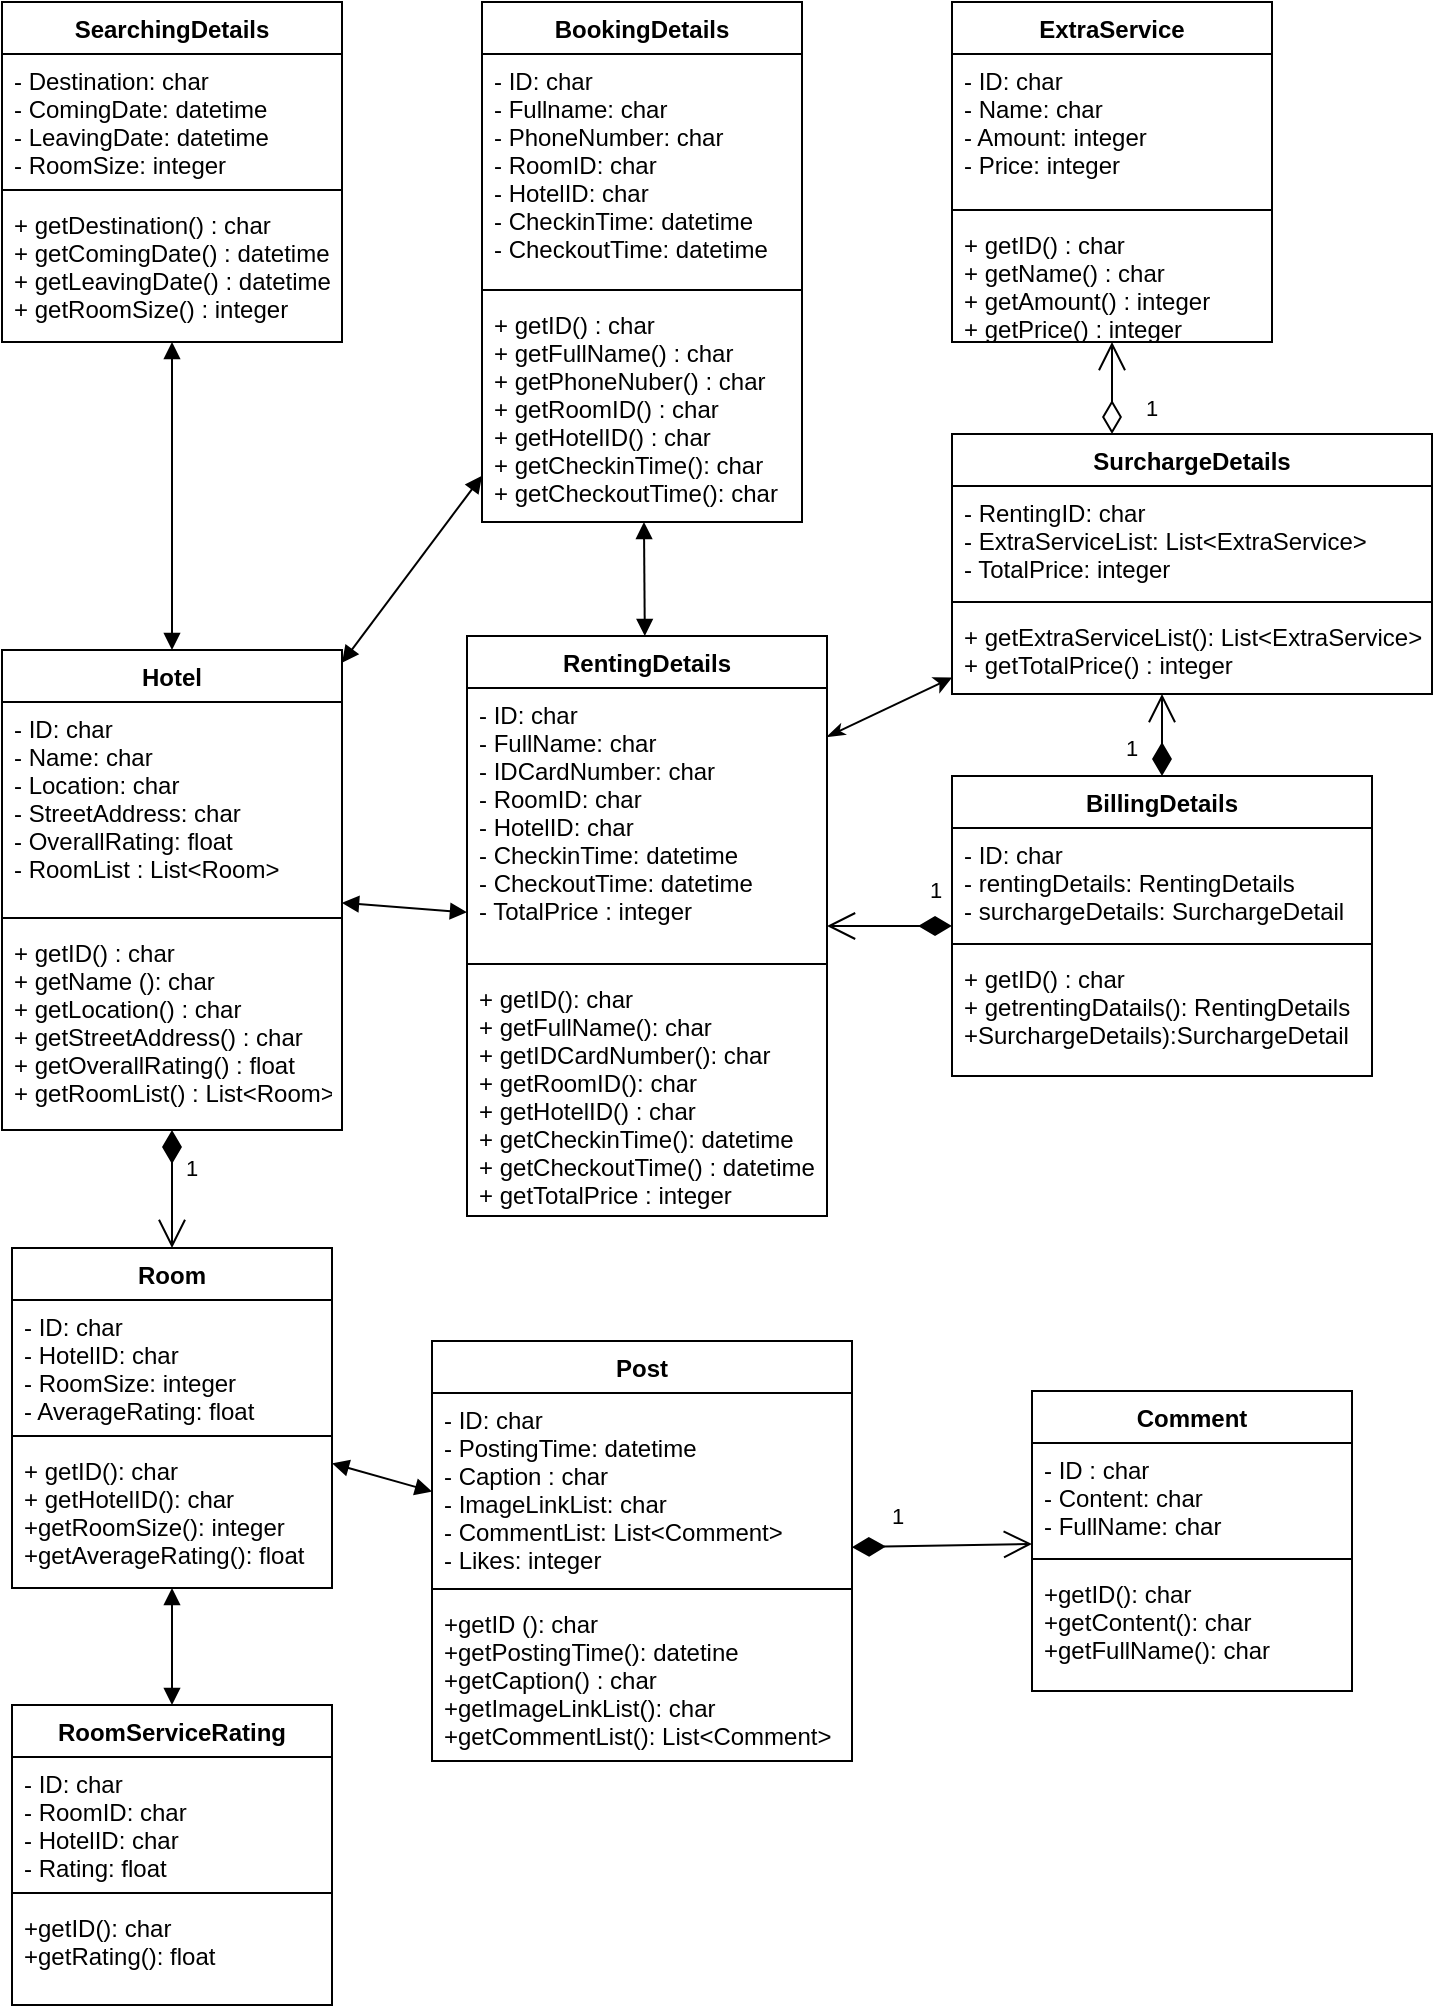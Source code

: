 <mxfile version="11.0.5" type="google"><diagram id="MxPUXOleldGUSNRymDrs" name="Page-1"><mxGraphModel dx="1422" dy="764" grid="1" gridSize="10" guides="1" tooltips="1" connect="1" arrows="1" fold="1" page="1" pageScale="1" pageWidth="827" pageHeight="1169" math="0" shadow="0"><root><mxCell id="0"/><mxCell id="1" parent="0"/><mxCell id="p9DmLacFTxCWluF25Jq9-1" value="SearchingDetails" style="swimlane;fontStyle=1;align=center;verticalAlign=top;childLayout=stackLayout;horizontal=1;startSize=26;horizontalStack=0;resizeParent=1;resizeParentMax=0;resizeLast=0;collapsible=1;marginBottom=0;" parent="1" vertex="1"><mxGeometry x="10" y="238" width="170" height="170" as="geometry"/></mxCell><mxCell id="p9DmLacFTxCWluF25Jq9-2" value="- Destination: char&#10;- ComingDate: datetime&#10;- LeavingDate: datetime&#10;- RoomSize: integer" style="text;strokeColor=none;fillColor=none;align=left;verticalAlign=top;spacingLeft=4;spacingRight=4;overflow=hidden;rotatable=0;points=[[0,0.5],[1,0.5]];portConstraint=eastwest;" parent="p9DmLacFTxCWluF25Jq9-1" vertex="1"><mxGeometry y="26" width="170" height="64" as="geometry"/></mxCell><mxCell id="p9DmLacFTxCWluF25Jq9-3" value="" style="line;strokeWidth=1;fillColor=none;align=left;verticalAlign=middle;spacingTop=-1;spacingLeft=3;spacingRight=3;rotatable=0;labelPosition=right;points=[];portConstraint=eastwest;" parent="p9DmLacFTxCWluF25Jq9-1" vertex="1"><mxGeometry y="90" width="170" height="8" as="geometry"/></mxCell><mxCell id="p9DmLacFTxCWluF25Jq9-4" value="+ getDestination() : char&#10;+ getComingDate() : datetime&#10;+ getLeavingDate() : datetime&#10;+ getRoomSize() : integer&#10;" style="text;strokeColor=none;fillColor=none;align=left;verticalAlign=top;spacingLeft=4;spacingRight=4;overflow=hidden;rotatable=0;points=[[0,0.5],[1,0.5]];portConstraint=eastwest;" parent="p9DmLacFTxCWluF25Jq9-1" vertex="1"><mxGeometry y="98" width="170" height="72" as="geometry"/></mxCell><mxCell id="p9DmLacFTxCWluF25Jq9-5" value="Room" style="swimlane;fontStyle=1;align=center;verticalAlign=top;childLayout=stackLayout;horizontal=1;startSize=26;horizontalStack=0;resizeParent=1;resizeParentMax=0;resizeLast=0;collapsible=1;marginBottom=0;" parent="1" vertex="1"><mxGeometry x="15" y="861" width="160" height="170" as="geometry"/></mxCell><mxCell id="p9DmLacFTxCWluF25Jq9-6" value="- ID: char&#10;- HotelID: char&#10;- RoomSize: integer&#10;- AverageRating: float" style="text;strokeColor=none;fillColor=none;align=left;verticalAlign=top;spacingLeft=4;spacingRight=4;overflow=hidden;rotatable=0;points=[[0,0.5],[1,0.5]];portConstraint=eastwest;" parent="p9DmLacFTxCWluF25Jq9-5" vertex="1"><mxGeometry y="26" width="160" height="64" as="geometry"/></mxCell><mxCell id="p9DmLacFTxCWluF25Jq9-7" value="" style="line;strokeWidth=1;fillColor=none;align=left;verticalAlign=middle;spacingTop=-1;spacingLeft=3;spacingRight=3;rotatable=0;labelPosition=right;points=[];portConstraint=eastwest;" parent="p9DmLacFTxCWluF25Jq9-5" vertex="1"><mxGeometry y="90" width="160" height="8" as="geometry"/></mxCell><mxCell id="p9DmLacFTxCWluF25Jq9-8" value="+ getID(): char&#10;+ getHotelID(): char&#10;+getRoomSize(): integer&#10;+getAverageRating(): float" style="text;strokeColor=none;fillColor=none;align=left;verticalAlign=top;spacingLeft=4;spacingRight=4;overflow=hidden;rotatable=0;points=[[0,0.5],[1,0.5]];portConstraint=eastwest;" parent="p9DmLacFTxCWluF25Jq9-5" vertex="1"><mxGeometry y="98" width="160" height="72" as="geometry"/></mxCell><mxCell id="p9DmLacFTxCWluF25Jq9-9" value="BookingDetails" style="swimlane;fontStyle=1;align=center;verticalAlign=top;childLayout=stackLayout;horizontal=1;startSize=26;horizontalStack=0;resizeParent=1;resizeParentMax=0;resizeLast=0;collapsible=1;marginBottom=0;" parent="1" vertex="1"><mxGeometry x="250" y="238" width="160" height="260" as="geometry"/></mxCell><mxCell id="p9DmLacFTxCWluF25Jq9-10" value="- ID: char&#10;- Fullname: char&#10;- PhoneNumber: char&#10;- RoomID: char&#10;- HotelID: char&#10;- CheckinTime: datetime&#10;- CheckoutTime: datetime" style="text;strokeColor=none;fillColor=none;align=left;verticalAlign=top;spacingLeft=4;spacingRight=4;overflow=hidden;rotatable=0;points=[[0,0.5],[1,0.5]];portConstraint=eastwest;" parent="p9DmLacFTxCWluF25Jq9-9" vertex="1"><mxGeometry y="26" width="160" height="114" as="geometry"/></mxCell><mxCell id="p9DmLacFTxCWluF25Jq9-11" value="" style="line;strokeWidth=1;fillColor=none;align=left;verticalAlign=middle;spacingTop=-1;spacingLeft=3;spacingRight=3;rotatable=0;labelPosition=right;points=[];portConstraint=eastwest;" parent="p9DmLacFTxCWluF25Jq9-9" vertex="1"><mxGeometry y="140" width="160" height="8" as="geometry"/></mxCell><mxCell id="p9DmLacFTxCWluF25Jq9-12" value="+ getID() : char&#10;+ getFullName() : char&#10;+ getPhoneNuber() : char&#10;+ getRoomID() : char&#10;+ getHotelID() : char&#10;+ getCheckinTime(): char&#10;+ getCheckoutTime(): char" style="text;strokeColor=none;fillColor=none;align=left;verticalAlign=top;spacingLeft=4;spacingRight=4;overflow=hidden;rotatable=0;points=[[0,0.5],[1,0.5]];portConstraint=eastwest;" parent="p9DmLacFTxCWluF25Jq9-9" vertex="1"><mxGeometry y="148" width="160" height="112" as="geometry"/></mxCell><mxCell id="p9DmLacFTxCWluF25Jq9-13" value="RentingDetails" style="swimlane;fontStyle=1;align=center;verticalAlign=top;childLayout=stackLayout;horizontal=1;startSize=26;horizontalStack=0;resizeParent=1;resizeParentMax=0;resizeLast=0;collapsible=1;marginBottom=0;" parent="1" vertex="1"><mxGeometry x="242.5" y="555" width="180" height="290" as="geometry"/></mxCell><mxCell id="p9DmLacFTxCWluF25Jq9-14" value="- ID: char&#10;- FullName: char&#10;- IDCardNumber: char&#10;- RoomID: char&#10;- HotelID: char&#10;- CheckinTime: datetime&#10;- CheckoutTime: datetime&#10;- TotalPrice : integer" style="text;strokeColor=none;fillColor=none;align=left;verticalAlign=top;spacingLeft=4;spacingRight=4;overflow=hidden;rotatable=0;points=[[0,0.5],[1,0.5]];portConstraint=eastwest;" parent="p9DmLacFTxCWluF25Jq9-13" vertex="1"><mxGeometry y="26" width="180" height="134" as="geometry"/></mxCell><mxCell id="p9DmLacFTxCWluF25Jq9-15" value="" style="line;strokeWidth=1;fillColor=none;align=left;verticalAlign=middle;spacingTop=-1;spacingLeft=3;spacingRight=3;rotatable=0;labelPosition=right;points=[];portConstraint=eastwest;" parent="p9DmLacFTxCWluF25Jq9-13" vertex="1"><mxGeometry y="160" width="180" height="8" as="geometry"/></mxCell><mxCell id="p9DmLacFTxCWluF25Jq9-16" value="+ getID(): char&#10;+ getFullName(): char&#10;+ getIDCardNumber(): char&#10;+ getRoomID(): char&#10;+ getHotelID() : char&#10;+ getCheckinTime(): datetime&#10;+ getCheckoutTime() : datetime&#10;+ getTotalPrice : integer" style="text;strokeColor=none;fillColor=none;align=left;verticalAlign=top;spacingLeft=4;spacingRight=4;overflow=hidden;rotatable=0;points=[[0,0.5],[1,0.5]];portConstraint=eastwest;" parent="p9DmLacFTxCWluF25Jq9-13" vertex="1"><mxGeometry y="168" width="180" height="122" as="geometry"/></mxCell><mxCell id="p9DmLacFTxCWluF25Jq9-17" value="ExtraService" style="swimlane;fontStyle=1;align=center;verticalAlign=top;childLayout=stackLayout;horizontal=1;startSize=26;horizontalStack=0;resizeParent=1;resizeParentMax=0;resizeLast=0;collapsible=1;marginBottom=0;" parent="1" vertex="1"><mxGeometry x="485" y="238" width="160" height="170" as="geometry"/></mxCell><mxCell id="p9DmLacFTxCWluF25Jq9-18" value="- ID: char&#10;- Name: char&#10;- Amount: integer&#10;- Price: integer" style="text;strokeColor=none;fillColor=none;align=left;verticalAlign=top;spacingLeft=4;spacingRight=4;overflow=hidden;rotatable=0;points=[[0,0.5],[1,0.5]];portConstraint=eastwest;" parent="p9DmLacFTxCWluF25Jq9-17" vertex="1"><mxGeometry y="26" width="160" height="74" as="geometry"/></mxCell><mxCell id="p9DmLacFTxCWluF25Jq9-19" value="" style="line;strokeWidth=1;fillColor=none;align=left;verticalAlign=middle;spacingTop=-1;spacingLeft=3;spacingRight=3;rotatable=0;labelPosition=right;points=[];portConstraint=eastwest;" parent="p9DmLacFTxCWluF25Jq9-17" vertex="1"><mxGeometry y="100" width="160" height="8" as="geometry"/></mxCell><mxCell id="p9DmLacFTxCWluF25Jq9-20" value="+ getID() : char&#10;+ getName() : char&#10;+ getAmount() : integer&#10;+ getPrice() : integer" style="text;strokeColor=none;fillColor=none;align=left;verticalAlign=top;spacingLeft=4;spacingRight=4;overflow=hidden;rotatable=0;points=[[0,0.5],[1,0.5]];portConstraint=eastwest;" parent="p9DmLacFTxCWluF25Jq9-17" vertex="1"><mxGeometry y="108" width="160" height="62" as="geometry"/></mxCell><mxCell id="p9DmLacFTxCWluF25Jq9-21" value="BillingDetails" style="swimlane;fontStyle=1;align=center;verticalAlign=top;childLayout=stackLayout;horizontal=1;startSize=26;horizontalStack=0;resizeParent=1;resizeParentMax=0;resizeLast=0;collapsible=1;marginBottom=0;" parent="1" vertex="1"><mxGeometry x="485" y="625" width="210" height="150" as="geometry"/></mxCell><mxCell id="p9DmLacFTxCWluF25Jq9-22" value="- ID: char&#10;- rentingDetails: RentingDetails&#10;- surchargeDetails: SurchargeDetail&#10;" style="text;strokeColor=none;fillColor=none;align=left;verticalAlign=top;spacingLeft=4;spacingRight=4;overflow=hidden;rotatable=0;points=[[0,0.5],[1,0.5]];portConstraint=eastwest;" parent="p9DmLacFTxCWluF25Jq9-21" vertex="1"><mxGeometry y="26" width="210" height="54" as="geometry"/></mxCell><mxCell id="p9DmLacFTxCWluF25Jq9-23" value="" style="line;strokeWidth=1;fillColor=none;align=left;verticalAlign=middle;spacingTop=-1;spacingLeft=3;spacingRight=3;rotatable=0;labelPosition=right;points=[];portConstraint=eastwest;" parent="p9DmLacFTxCWluF25Jq9-21" vertex="1"><mxGeometry y="80" width="210" height="8" as="geometry"/></mxCell><mxCell id="p9DmLacFTxCWluF25Jq9-24" value="+ getID() : char&#10;+ getrentingDatails(): RentingDetails&#10;+SurchargeDetails):SurchargeDetail" style="text;strokeColor=none;fillColor=none;align=left;verticalAlign=top;spacingLeft=4;spacingRight=4;overflow=hidden;rotatable=0;points=[[0,0.5],[1,0.5]];portConstraint=eastwest;" parent="p9DmLacFTxCWluF25Jq9-21" vertex="1"><mxGeometry y="88" width="210" height="62" as="geometry"/></mxCell><mxCell id="p9DmLacFTxCWluF25Jq9-25" value="RoomServiceRating" style="swimlane;fontStyle=1;align=center;verticalAlign=top;childLayout=stackLayout;horizontal=1;startSize=26;horizontalStack=0;resizeParent=1;resizeParentMax=0;resizeLast=0;collapsible=1;marginBottom=0;" parent="1" vertex="1"><mxGeometry x="15" y="1089.5" width="160" height="150" as="geometry"/></mxCell><mxCell id="p9DmLacFTxCWluF25Jq9-26" value="- ID: char&#10;- RoomID: char&#10;- HotelID: char&#10;- Rating: float" style="text;strokeColor=none;fillColor=none;align=left;verticalAlign=top;spacingLeft=4;spacingRight=4;overflow=hidden;rotatable=0;points=[[0,0.5],[1,0.5]];portConstraint=eastwest;" parent="p9DmLacFTxCWluF25Jq9-25" vertex="1"><mxGeometry y="26" width="160" height="64" as="geometry"/></mxCell><mxCell id="p9DmLacFTxCWluF25Jq9-27" value="" style="line;strokeWidth=1;fillColor=none;align=left;verticalAlign=middle;spacingTop=-1;spacingLeft=3;spacingRight=3;rotatable=0;labelPosition=right;points=[];portConstraint=eastwest;" parent="p9DmLacFTxCWluF25Jq9-25" vertex="1"><mxGeometry y="90" width="160" height="8" as="geometry"/></mxCell><mxCell id="p9DmLacFTxCWluF25Jq9-28" value="+getID(): char&#10;+getRating(): float" style="text;strokeColor=none;fillColor=none;align=left;verticalAlign=top;spacingLeft=4;spacingRight=4;overflow=hidden;rotatable=0;points=[[0,0.5],[1,0.5]];portConstraint=eastwest;" parent="p9DmLacFTxCWluF25Jq9-25" vertex="1"><mxGeometry y="98" width="160" height="52" as="geometry"/></mxCell><mxCell id="p9DmLacFTxCWluF25Jq9-29" value="SurchargeDetails" style="swimlane;fontStyle=1;align=center;verticalAlign=top;childLayout=stackLayout;horizontal=1;startSize=26;horizontalStack=0;resizeParent=1;resizeParentMax=0;resizeLast=0;collapsible=1;marginBottom=0;" parent="1" vertex="1"><mxGeometry x="485" y="454" width="240" height="130" as="geometry"/></mxCell><mxCell id="p9DmLacFTxCWluF25Jq9-30" value="- RentingID: char&#10;- ExtraServiceList: List&lt;ExtraService&gt;&#10;- TotalPrice: integer&#10;" style="text;strokeColor=none;fillColor=none;align=left;verticalAlign=top;spacingLeft=4;spacingRight=4;overflow=hidden;rotatable=0;points=[[0,0.5],[1,0.5]];portConstraint=eastwest;" parent="p9DmLacFTxCWluF25Jq9-29" vertex="1"><mxGeometry y="26" width="240" height="54" as="geometry"/></mxCell><mxCell id="p9DmLacFTxCWluF25Jq9-31" value="" style="line;strokeWidth=1;fillColor=none;align=left;verticalAlign=middle;spacingTop=-1;spacingLeft=3;spacingRight=3;rotatable=0;labelPosition=right;points=[];portConstraint=eastwest;" parent="p9DmLacFTxCWluF25Jq9-29" vertex="1"><mxGeometry y="80" width="240" height="8" as="geometry"/></mxCell><mxCell id="p9DmLacFTxCWluF25Jq9-32" value="+ getExtraServiceList(): List&lt;ExtraService&gt;&#10;+ getTotalPrice() : integer" style="text;strokeColor=none;fillColor=none;align=left;verticalAlign=top;spacingLeft=4;spacingRight=4;overflow=hidden;rotatable=0;points=[[0,0.5],[1,0.5]];portConstraint=eastwest;" parent="p9DmLacFTxCWluF25Jq9-29" vertex="1"><mxGeometry y="88" width="240" height="42" as="geometry"/></mxCell><mxCell id="p9DmLacFTxCWluF25Jq9-33" value="Post" style="swimlane;fontStyle=1;align=center;verticalAlign=top;childLayout=stackLayout;horizontal=1;startSize=26;horizontalStack=0;resizeParent=1;resizeParentMax=0;resizeLast=0;collapsible=1;marginBottom=0;" parent="1" vertex="1"><mxGeometry x="225" y="907.5" width="210" height="210" as="geometry"/></mxCell><mxCell id="p9DmLacFTxCWluF25Jq9-34" value="- ID: char&#10;- PostingTime: datetime&#10;- Caption : char&#10;- ImageLinkList: char&#10;- CommentList: List&lt;Comment&gt;&#10;- Likes: integer" style="text;strokeColor=none;fillColor=none;align=left;verticalAlign=top;spacingLeft=4;spacingRight=4;overflow=hidden;rotatable=0;points=[[0,0.5],[1,0.5]];portConstraint=eastwest;" parent="p9DmLacFTxCWluF25Jq9-33" vertex="1"><mxGeometry y="26" width="210" height="94" as="geometry"/></mxCell><mxCell id="p9DmLacFTxCWluF25Jq9-35" value="" style="line;strokeWidth=1;fillColor=none;align=left;verticalAlign=middle;spacingTop=-1;spacingLeft=3;spacingRight=3;rotatable=0;labelPosition=right;points=[];portConstraint=eastwest;" parent="p9DmLacFTxCWluF25Jq9-33" vertex="1"><mxGeometry y="120" width="210" height="8" as="geometry"/></mxCell><mxCell id="p9DmLacFTxCWluF25Jq9-36" value="+getID (): char&#10;+getPostingTime(): datetine&#10;+getCaption() : char&#10;+getImageLinkList(): char&#10;+getCommentList(): List&lt;Comment&gt;" style="text;strokeColor=none;fillColor=none;align=left;verticalAlign=top;spacingLeft=4;spacingRight=4;overflow=hidden;rotatable=0;points=[[0,0.5],[1,0.5]];portConstraint=eastwest;" parent="p9DmLacFTxCWluF25Jq9-33" vertex="1"><mxGeometry y="128" width="210" height="82" as="geometry"/></mxCell><mxCell id="p9DmLacFTxCWluF25Jq9-37" value="Comment" style="swimlane;fontStyle=1;align=center;verticalAlign=top;childLayout=stackLayout;horizontal=1;startSize=26;horizontalStack=0;resizeParent=1;resizeParentMax=0;resizeLast=0;collapsible=1;marginBottom=0;" parent="1" vertex="1"><mxGeometry x="525" y="932.5" width="160" height="150" as="geometry"/></mxCell><mxCell id="p9DmLacFTxCWluF25Jq9-38" value="- ID : char&#10;- Content: char&#10;- FullName: char" style="text;strokeColor=none;fillColor=none;align=left;verticalAlign=top;spacingLeft=4;spacingRight=4;overflow=hidden;rotatable=0;points=[[0,0.5],[1,0.5]];portConstraint=eastwest;" parent="p9DmLacFTxCWluF25Jq9-37" vertex="1"><mxGeometry y="26" width="160" height="54" as="geometry"/></mxCell><mxCell id="p9DmLacFTxCWluF25Jq9-39" value="" style="line;strokeWidth=1;fillColor=none;align=left;verticalAlign=middle;spacingTop=-1;spacingLeft=3;spacingRight=3;rotatable=0;labelPosition=right;points=[];portConstraint=eastwest;" parent="p9DmLacFTxCWluF25Jq9-37" vertex="1"><mxGeometry y="80" width="160" height="8" as="geometry"/></mxCell><mxCell id="p9DmLacFTxCWluF25Jq9-40" value="+getID(): char&#10;+getContent(): char&#10;+getFullName(): char" style="text;strokeColor=none;fillColor=none;align=left;verticalAlign=top;spacingLeft=4;spacingRight=4;overflow=hidden;rotatable=0;points=[[0,0.5],[1,0.5]];portConstraint=eastwest;" parent="p9DmLacFTxCWluF25Jq9-37" vertex="1"><mxGeometry y="88" width="160" height="62" as="geometry"/></mxCell><mxCell id="p9DmLacFTxCWluF25Jq9-41" value="Hotel" style="swimlane;fontStyle=1;align=center;verticalAlign=top;childLayout=stackLayout;horizontal=1;startSize=26;horizontalStack=0;resizeParent=1;resizeParentMax=0;resizeLast=0;collapsible=1;marginBottom=0;" parent="1" vertex="1"><mxGeometry x="10" y="562" width="170" height="240" as="geometry"/></mxCell><mxCell id="p9DmLacFTxCWluF25Jq9-42" value="- ID: char&#10;- Name: char&#10;- Location: char&#10;- StreetAddress: char&#10;- OverallRating: float&#10;- RoomList : List&lt;Room&gt;" style="text;strokeColor=none;fillColor=none;align=left;verticalAlign=top;spacingLeft=4;spacingRight=4;overflow=hidden;rotatable=0;points=[[0,0.5],[1,0.5]];portConstraint=eastwest;" parent="p9DmLacFTxCWluF25Jq9-41" vertex="1"><mxGeometry y="26" width="170" height="104" as="geometry"/></mxCell><mxCell id="p9DmLacFTxCWluF25Jq9-43" value="" style="line;strokeWidth=1;fillColor=none;align=left;verticalAlign=middle;spacingTop=-1;spacingLeft=3;spacingRight=3;rotatable=0;labelPosition=right;points=[];portConstraint=eastwest;" parent="p9DmLacFTxCWluF25Jq9-41" vertex="1"><mxGeometry y="130" width="170" height="8" as="geometry"/></mxCell><mxCell id="p9DmLacFTxCWluF25Jq9-44" value="+ getID() : char&#10;+ getName (): char&#10;+ getLocation() : char&#10;+ getStreetAddress() : char&#10;+ getOverallRating() : float&#10;+ getRoomList() : List&lt;Room&gt;" style="text;strokeColor=none;fillColor=none;align=left;verticalAlign=top;spacingLeft=4;spacingRight=4;overflow=hidden;rotatable=0;points=[[0,0.5],[1,0.5]];portConstraint=eastwest;" parent="p9DmLacFTxCWluF25Jq9-41" vertex="1"><mxGeometry y="138" width="170" height="102" as="geometry"/></mxCell><mxCell id="p9DmLacFTxCWluF25Jq9-48" value="" style="endArrow=block;startArrow=block;endFill=1;startFill=1;html=1;" parent="1" source="p9DmLacFTxCWluF25Jq9-1" target="p9DmLacFTxCWluF25Jq9-41" edge="1"><mxGeometry width="160" relative="1" as="geometry"><mxPoint x="106" y="402" as="sourcePoint"/><mxPoint x="200" y="502.5" as="targetPoint"/></mxGeometry></mxCell><mxCell id="p9DmLacFTxCWluF25Jq9-49" value="1" style="endArrow=open;html=1;endSize=12;startArrow=diamondThin;startSize=14;startFill=1;align=left;verticalAlign=bottom;" parent="1" source="p9DmLacFTxCWluF25Jq9-41" target="p9DmLacFTxCWluF25Jq9-5" edge="1"><mxGeometry x="-0.051" y="5" relative="1" as="geometry"><mxPoint x="20" y="746.5" as="sourcePoint"/><mxPoint x="95" y="893" as="targetPoint"/><mxPoint as="offset"/></mxGeometry></mxCell><mxCell id="p9DmLacFTxCWluF25Jq9-52" value="" style="endArrow=block;startArrow=block;endFill=1;startFill=1;html=1;" parent="1" source="p9DmLacFTxCWluF25Jq9-41" target="p9DmLacFTxCWluF25Jq9-13" edge="1"><mxGeometry width="160" relative="1" as="geometry"><mxPoint x="170" y="692" as="sourcePoint"/><mxPoint x="240" y="690" as="targetPoint"/><Array as="points"/></mxGeometry></mxCell><mxCell id="p9DmLacFTxCWluF25Jq9-53" value="" style="endArrow=block;startArrow=block;endFill=1;startFill=1;html=1;" parent="1" source="p9DmLacFTxCWluF25Jq9-41" target="p9DmLacFTxCWluF25Jq9-9" edge="1"><mxGeometry width="160" relative="1" as="geometry"><mxPoint x="190" y="632.455" as="sourcePoint"/><mxPoint x="250" y="609.545" as="targetPoint"/></mxGeometry></mxCell><mxCell id="p9DmLacFTxCWluF25Jq9-54" value="1" style="endArrow=open;html=1;endSize=12;startArrow=diamondThin;startSize=14;startFill=1;align=left;verticalAlign=bottom;" parent="1" source="p9DmLacFTxCWluF25Jq9-21" target="p9DmLacFTxCWluF25Jq9-13" edge="1"><mxGeometry x="-0.56" y="-9" relative="1" as="geometry"><mxPoint x="110" y="748" as="sourcePoint"/><mxPoint x="400" y="687" as="targetPoint"/><mxPoint as="offset"/></mxGeometry></mxCell><mxCell id="p9DmLacFTxCWluF25Jq9-56" value="1" style="endArrow=open;html=1;endSize=12;startArrow=diamondThin;startSize=14;startFill=1;edgeStyle=orthogonalEdgeStyle;align=left;verticalAlign=bottom;" parent="1" source="p9DmLacFTxCWluF25Jq9-21" target="p9DmLacFTxCWluF25Jq9-29" edge="1"><mxGeometry x="-0.756" y="20" relative="1" as="geometry"><mxPoint x="530" y="746" as="sourcePoint"/><mxPoint x="600" y="690" as="targetPoint"/><mxPoint as="offset"/><Array as="points"><mxPoint x="560" y="746"/><mxPoint x="580" y="746"/></Array></mxGeometry></mxCell><mxCell id="p9DmLacFTxCWluF25Jq9-58" value="1" style="endArrow=open;html=1;endSize=12;startArrow=diamondThin;startSize=14;startFill=1;align=left;verticalAlign=bottom;" parent="1" source="p9DmLacFTxCWluF25Jq9-33" target="p9DmLacFTxCWluF25Jq9-37" edge="1"><mxGeometry x="-0.598" y="6" relative="1" as="geometry"><mxPoint x="630" y="1282" as="sourcePoint"/><mxPoint x="376" y="1022" as="targetPoint"/><mxPoint as="offset"/></mxGeometry></mxCell><mxCell id="p9DmLacFTxCWluF25Jq9-59" value="" style="endArrow=block;startArrow=block;endFill=1;startFill=1;html=1;" parent="1" source="p9DmLacFTxCWluF25Jq9-5" target="p9DmLacFTxCWluF25Jq9-25" edge="1"><mxGeometry width="160" relative="1" as="geometry"><mxPoint x="60" y="1080.5" as="sourcePoint"/><mxPoint x="220" y="1080.5" as="targetPoint"/></mxGeometry></mxCell><mxCell id="p9DmLacFTxCWluF25Jq9-61" value="1" style="endArrow=open;html=1;endSize=12;startArrow=diamondThin;startSize=14;startFill=0;edgeStyle=orthogonalEdgeStyle;align=left;verticalAlign=bottom;" parent="1" source="p9DmLacFTxCWluF25Jq9-29" target="p9DmLacFTxCWluF25Jq9-17" edge="1"><mxGeometry x="0.478" y="-34" relative="1" as="geometry"><mxPoint x="680" y="534.5" as="sourcePoint"/><mxPoint x="840" y="534.5" as="targetPoint"/><Array as="points"><mxPoint x="565" y="420"/><mxPoint x="565" y="420"/></Array><mxPoint x="-19" y="30" as="offset"/></mxGeometry></mxCell><mxCell id="p9DmLacFTxCWluF25Jq9-66" value="" style="endArrow=block;startArrow=block;endFill=1;startFill=1;html=1;" parent="1" source="p9DmLacFTxCWluF25Jq9-5" target="p9DmLacFTxCWluF25Jq9-33" edge="1"><mxGeometry width="160" relative="1" as="geometry"><mxPoint x="90.856" y="996" as="sourcePoint"/><mxPoint x="179.965" y="1086" as="targetPoint"/></mxGeometry></mxCell><mxCell id="p9DmLacFTxCWluF25Jq9-67" value="" style="endArrow=block;startArrow=block;endFill=1;startFill=1;html=1;" parent="1" source="p9DmLacFTxCWluF25Jq9-9" target="p9DmLacFTxCWluF25Jq9-13" edge="1"><mxGeometry width="160" relative="1" as="geometry"><mxPoint x="413" y="426" as="sourcePoint"/><mxPoint x="573" y="426" as="targetPoint"/></mxGeometry></mxCell><mxCell id="lQoM56E93yQl6h6voHBO-1" style="rounded=0;orthogonalLoop=1;jettySize=auto;html=1;startArrow=classicThin;startFill=1;" edge="1" parent="1" source="p9DmLacFTxCWluF25Jq9-14" target="p9DmLacFTxCWluF25Jq9-29"><mxGeometry relative="1" as="geometry"/></mxCell></root></mxGraphModel></diagram></mxfile>
